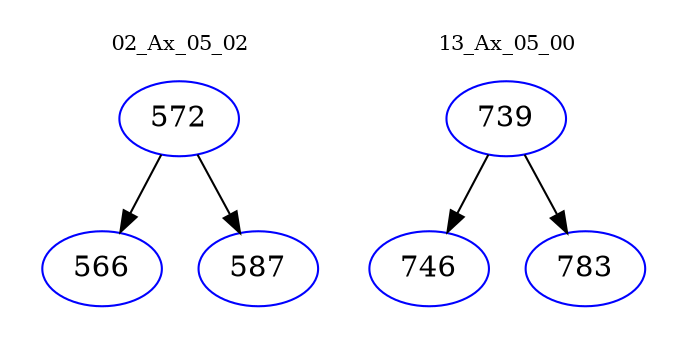 digraph{
subgraph cluster_0 {
color = white
label = "02_Ax_05_02";
fontsize=10;
T0_572 [label="572", color="blue"]
T0_572 -> T0_566 [color="black"]
T0_566 [label="566", color="blue"]
T0_572 -> T0_587 [color="black"]
T0_587 [label="587", color="blue"]
}
subgraph cluster_1 {
color = white
label = "13_Ax_05_00";
fontsize=10;
T1_739 [label="739", color="blue"]
T1_739 -> T1_746 [color="black"]
T1_746 [label="746", color="blue"]
T1_739 -> T1_783 [color="black"]
T1_783 [label="783", color="blue"]
}
}
